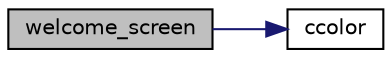 digraph "welcome_screen"
{
 // LATEX_PDF_SIZE
  edge [fontname="Helvetica",fontsize="10",labelfontname="Helvetica",labelfontsize="10"];
  node [fontname="Helvetica",fontsize="10",shape=record];
  rankdir="LR";
  Node1 [label="welcome_screen",height=0.2,width=0.4,color="black", fillcolor="grey75", style="filled", fontcolor="black",tooltip=" "];
  Node1 -> Node2 [color="midnightblue",fontsize="10",style="solid"];
  Node2 [label="ccolor",height=0.2,width=0.4,color="black", fillcolor="white", style="filled",URL="$ui__design_8c.html#a81de7817e671329fc738e0efe1872547",tooltip=" "];
}
